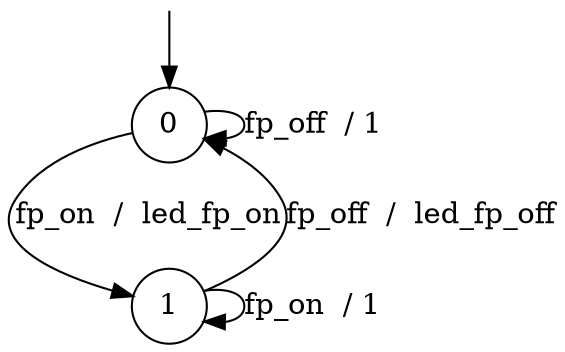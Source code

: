 digraph g {

	s0 [shape="circle" label="0"];
	s1 [shape="circle" label="1"];
	s0 -> s1 [label="fp_on  /  led_fp_on"];
	s0 -> s0 [label="fp_off  / 1"];
	s1 -> s1 [label="fp_on  / 1"];
	s1 -> s0 [label="fp_off  /  led_fp_off"];

__start0 [label="" shape="none" width="0" height="0"];
__start0 -> s0;

}
